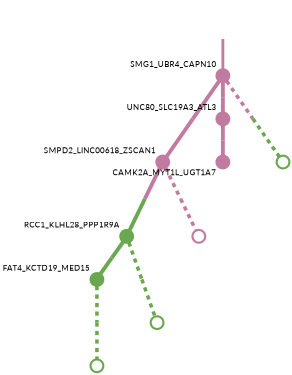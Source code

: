 strict digraph  {
graph[splines=false]; nodesep=0.7; rankdir=TB; ranksep=0.6; forcelabels=true; dpi=600; size=2.5;
0 [color="#c27ba0ff", fillcolor="#c27ba0ff", fixedsize=true, fontname=Lato, fontsize="12pt", height="0.25", label="", penwidth=3, shape=circle, style=filled, xlabel=SMPD2_LINC00618_ZSCAN1];
1 [color="#6aa84fff", fillcolor="#6aa84fff", fixedsize=true, fontname=Lato, fontsize="12pt", height="0.25", label="", penwidth=3, shape=circle, style=filled, xlabel=RCC1_KLHL28_PPP1R9A];
9 [color="#c27ba0ff", fillcolor="#c27ba0ff", fixedsize=true, fontname=Lato, fontsize="12pt", height="0.25", label="", penwidth=3, shape=circle, style=solid, xlabel=""];
5 [color="#6aa84fff", fillcolor="#6aa84fff", fixedsize=true, fontname=Lato, fontsize="12pt", height="0.25", label="", penwidth=3, shape=circle, style=filled, xlabel=FAT4_KCTD19_MED15];
6 [color="#6aa84fff", fillcolor="#6aa84fff", fixedsize=true, fontname=Lato, fontsize="12pt", height="0.25", label="", penwidth=3, shape=circle, style=solid, xlabel=""];
2 [color="#c27ba0ff", fillcolor="#c27ba0ff", fixedsize=true, fontname=Lato, fontsize="12pt", height="0.25", label="", penwidth=3, shape=circle, style=filled, xlabel=SMG1_UBR4_CAPN10];
3 [color="#c27ba0ff", fillcolor="#c27ba0ff", fixedsize=true, fontname=Lato, fontsize="12pt", height="0.25", label="", penwidth=3, shape=circle, style=filled, xlabel=UNC80_SLC19A3_ATL3];
7 [color="#6aa84fff", fillcolor="#6aa84fff", fixedsize=true, fontname=Lato, fontsize="12pt", height="0.25", label="", penwidth=3, shape=circle, style=solid, xlabel=""];
4 [color="#c27ba0ff", fillcolor="#c27ba0ff", fixedsize=true, fontname=Lato, fontsize="12pt", height="0.25", label="", penwidth=3, shape=circle, style=filled, xlabel=CAMK2A_MYT1L_UGT1A7];
8 [color="#6aa84fff", fillcolor="#6aa84fff", fixedsize=true, fontname=Lato, fontsize="12pt", height="0.25", label="", penwidth=3, shape=circle, style=solid, xlabel=""];
normal [label="", penwidth=3, style=invis, xlabel=SMG1_UBR4_CAPN10];
0 -> 1  [arrowsize=0, color="#c27ba0ff;0.5:#6aa84fff", minlen="2.0", penwidth="5.5", style=solid];
0 -> 9  [arrowsize=0, color="#c27ba0ff;0.5:#c27ba0ff", minlen="2.0", penwidth=5, style=dashed];
1 -> 5  [arrowsize=0, color="#6aa84fff;0.5:#6aa84fff", minlen="1.0", penwidth="5.5", style=solid];
1 -> 6  [arrowsize=0, color="#6aa84fff;0.5:#6aa84fff", minlen="2.0", penwidth=5, style=dashed];
5 -> 8  [arrowsize=0, color="#6aa84fff;0.5:#6aa84fff", minlen="2.0", penwidth=5, style=dashed];
2 -> 0  [arrowsize=0, color="#c27ba0ff;0.5:#c27ba0ff", minlen="2.0", penwidth="5.5", style=solid];
2 -> 3  [arrowsize=0, color="#c27ba0ff;0.5:#c27ba0ff", minlen="1.6666667461395264", penwidth="5.5", style=solid];
2 -> 7  [arrowsize=0, color="#c27ba0ff;0.5:#6aa84fff", minlen="2.0", penwidth=5, style=dashed];
3 -> 4  [arrowsize=0, color="#c27ba0ff;0.5:#c27ba0ff", minlen="1.6666667461395264", penwidth="5.5", style=solid];
normal -> 2  [arrowsize=0, color="#c27ba0ff", label="", penwidth=4, style=solid];
}

